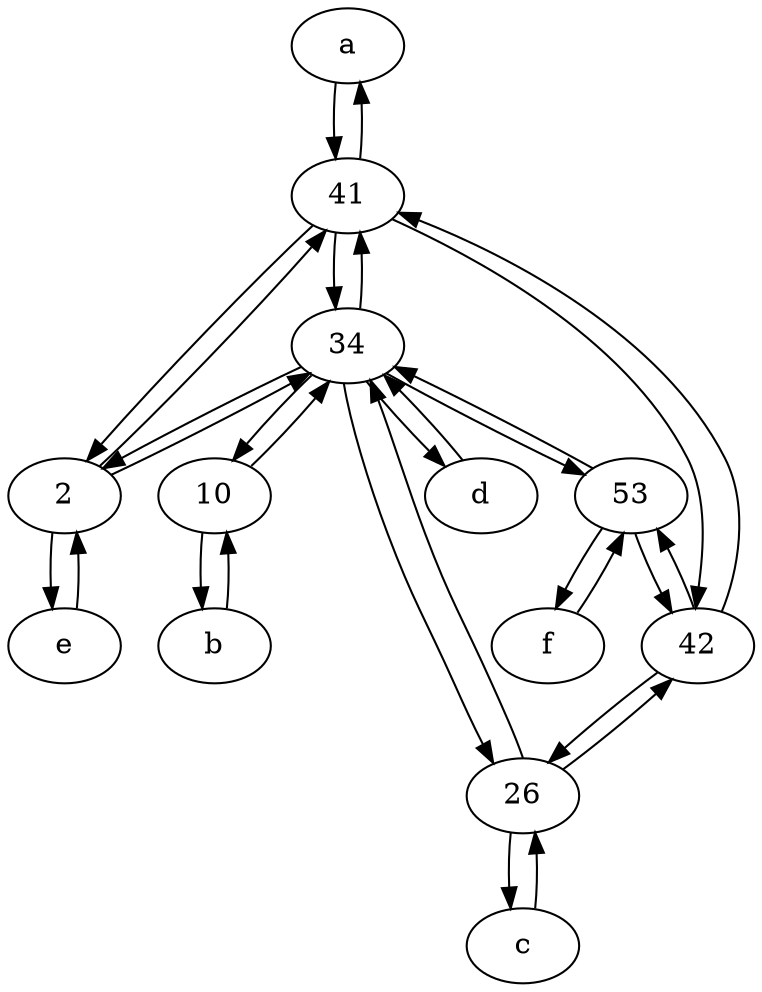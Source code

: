 digraph  {
	a [pos="40,10!"];
	f [pos="15,45!"];
	53;
	10;
	2;
	c [pos="20,10!"];
	42;
	34;
	d [pos="20,30!"];
	e [pos="30,50!"];
	26;
	41;
	b [pos="50,20!"];
	41 -> 42;
	42 -> 26;
	53 -> f;
	34 -> 53;
	e -> 2;
	53 -> 34;
	41 -> 2;
	2 -> e;
	41 -> 34;
	a -> 41;
	10 -> b;
	53 -> 42;
	34 -> 26;
	2 -> 41;
	42 -> 41;
	c -> 26;
	10 -> 34;
	26 -> 42;
	41 -> a;
	d -> 34;
	34 -> d;
	b -> 10;
	34 -> 2;
	f -> 53;
	42 -> 53;
	2 -> 34;
	26 -> 34;
	26 -> c;
	34 -> 41;
	34 -> 10;

	}